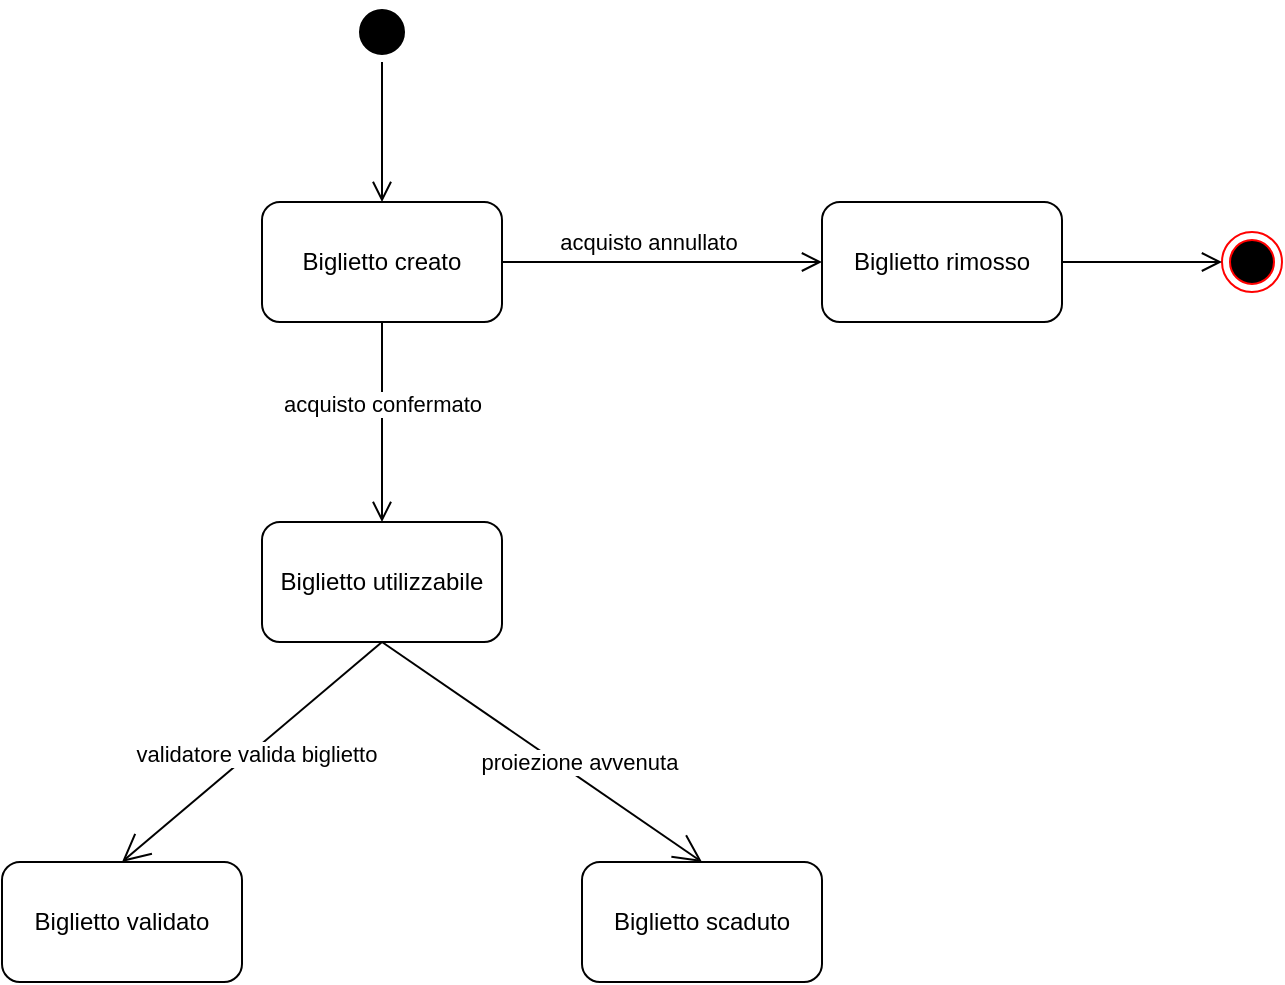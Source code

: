 <mxfile version="22.1.11" type="device">
  <diagram id="0bnCaJhIYmH88uUQy1OH" name="Pagina-1">
    <mxGraphModel dx="1434" dy="746" grid="1" gridSize="10" guides="1" tooltips="1" connect="1" arrows="1" fold="1" page="1" pageScale="1" pageWidth="2336" pageHeight="1654" math="0" shadow="0">
      <root>
        <mxCell id="0" />
        <mxCell id="1" parent="0" />
        <mxCell id="1f_ZKaHB7pscSewvSAbW-1" value="Biglietto validato" style="rounded=1;whiteSpace=wrap;html=1;" parent="1" vertex="1">
          <mxGeometry x="460" y="590" width="120" height="60" as="geometry" />
        </mxCell>
        <mxCell id="1f_ZKaHB7pscSewvSAbW-2" value="Biglietto scaduto" style="rounded=1;whiteSpace=wrap;html=1;" parent="1" vertex="1">
          <mxGeometry x="750" y="590" width="120" height="60" as="geometry" />
        </mxCell>
        <mxCell id="1f_ZKaHB7pscSewvSAbW-3" value="Biglietto utilizzabile" style="rounded=1;whiteSpace=wrap;html=1;" parent="1" vertex="1">
          <mxGeometry x="590" y="420" width="120" height="60" as="geometry" />
        </mxCell>
        <mxCell id="1f_ZKaHB7pscSewvSAbW-4" value="" style="ellipse;html=1;shape=startState;fillColor=#000000;strokeColor=#000000;" parent="1" vertex="1">
          <mxGeometry x="635" y="160" width="30" height="30" as="geometry" />
        </mxCell>
        <mxCell id="1f_ZKaHB7pscSewvSAbW-5" value="" style="edgeStyle=orthogonalEdgeStyle;html=1;verticalAlign=bottom;endArrow=open;endSize=8;strokeColor=#000000;rounded=0;" parent="1" source="1f_ZKaHB7pscSewvSAbW-4" edge="1">
          <mxGeometry relative="1" as="geometry">
            <mxPoint x="650" y="260" as="targetPoint" />
          </mxGeometry>
        </mxCell>
        <mxCell id="1f_ZKaHB7pscSewvSAbW-6" value="" style="endArrow=open;endFill=1;endSize=12;html=1;rounded=0;exitX=0.5;exitY=1;exitDx=0;exitDy=0;entryX=0.5;entryY=0;entryDx=0;entryDy=0;" parent="1" source="1f_ZKaHB7pscSewvSAbW-3" target="1f_ZKaHB7pscSewvSAbW-1" edge="1">
          <mxGeometry width="160" relative="1" as="geometry">
            <mxPoint x="580" y="530" as="sourcePoint" />
            <mxPoint x="740" y="530" as="targetPoint" />
          </mxGeometry>
        </mxCell>
        <mxCell id="1f_ZKaHB7pscSewvSAbW-8" value="validatore valida biglietto" style="edgeLabel;html=1;align=center;verticalAlign=middle;resizable=0;points=[];" parent="1f_ZKaHB7pscSewvSAbW-6" vertex="1" connectable="0">
          <mxGeometry x="-0.01" y="2" relative="1" as="geometry">
            <mxPoint as="offset" />
          </mxGeometry>
        </mxCell>
        <mxCell id="1f_ZKaHB7pscSewvSAbW-7" value="" style="endArrow=open;endFill=1;endSize=12;html=1;rounded=0;exitX=0.5;exitY=1;exitDx=0;exitDy=0;entryX=0.5;entryY=0;entryDx=0;entryDy=0;" parent="1" source="1f_ZKaHB7pscSewvSAbW-3" target="1f_ZKaHB7pscSewvSAbW-2" edge="1">
          <mxGeometry width="160" relative="1" as="geometry">
            <mxPoint x="690" y="510" as="sourcePoint" />
            <mxPoint x="570" y="620" as="targetPoint" />
          </mxGeometry>
        </mxCell>
        <mxCell id="1f_ZKaHB7pscSewvSAbW-9" value="proiezione avvenuta&amp;nbsp;" style="edgeLabel;html=1;align=center;verticalAlign=middle;resizable=0;points=[];" parent="1f_ZKaHB7pscSewvSAbW-7" vertex="1" connectable="0">
          <mxGeometry x="0.026" y="1" relative="1" as="geometry">
            <mxPoint x="17" y="4" as="offset" />
          </mxGeometry>
        </mxCell>
        <mxCell id="udghgPFcTlmUsVo3WqMK-1" value="Biglietto creato" style="rounded=1;whiteSpace=wrap;html=1;" vertex="1" parent="1">
          <mxGeometry x="590" y="260" width="120" height="60" as="geometry" />
        </mxCell>
        <mxCell id="udghgPFcTlmUsVo3WqMK-2" value="" style="edgeStyle=orthogonalEdgeStyle;html=1;verticalAlign=bottom;endArrow=open;endSize=8;strokeColor=#000000;rounded=0;exitX=0.5;exitY=1;exitDx=0;exitDy=0;entryX=0.5;entryY=0;entryDx=0;entryDy=0;" edge="1" parent="1" source="udghgPFcTlmUsVo3WqMK-1" target="1f_ZKaHB7pscSewvSAbW-3">
          <mxGeometry relative="1" as="geometry">
            <mxPoint x="650" y="420" as="targetPoint" />
            <mxPoint x="650" y="320" as="sourcePoint" />
          </mxGeometry>
        </mxCell>
        <mxCell id="udghgPFcTlmUsVo3WqMK-3" value="acquisto confermato" style="edgeLabel;html=1;align=center;verticalAlign=middle;resizable=0;points=[];" vertex="1" connectable="0" parent="udghgPFcTlmUsVo3WqMK-2">
          <mxGeometry x="-0.215" y="1" relative="1" as="geometry">
            <mxPoint x="-1" y="1" as="offset" />
          </mxGeometry>
        </mxCell>
        <mxCell id="udghgPFcTlmUsVo3WqMK-4" value="Biglietto rimosso" style="rounded=1;whiteSpace=wrap;html=1;" vertex="1" parent="1">
          <mxGeometry x="870" y="260" width="120" height="60" as="geometry" />
        </mxCell>
        <mxCell id="udghgPFcTlmUsVo3WqMK-5" value="" style="edgeStyle=orthogonalEdgeStyle;html=1;verticalAlign=bottom;endArrow=open;endSize=8;strokeColor=#000000;rounded=0;entryX=0;entryY=0.5;entryDx=0;entryDy=0;exitX=1;exitY=0.5;exitDx=0;exitDy=0;" edge="1" parent="1" source="udghgPFcTlmUsVo3WqMK-1" target="udghgPFcTlmUsVo3WqMK-4">
          <mxGeometry relative="1" as="geometry">
            <mxPoint x="740" y="360" as="targetPoint" />
            <mxPoint x="740" y="290" as="sourcePoint" />
          </mxGeometry>
        </mxCell>
        <mxCell id="udghgPFcTlmUsVo3WqMK-6" value="acquisto annullato" style="edgeLabel;html=1;align=center;verticalAlign=middle;resizable=0;points=[];" vertex="1" connectable="0" parent="udghgPFcTlmUsVo3WqMK-5">
          <mxGeometry x="-0.086" y="2" relative="1" as="geometry">
            <mxPoint y="-8" as="offset" />
          </mxGeometry>
        </mxCell>
        <mxCell id="udghgPFcTlmUsVo3WqMK-7" value="" style="ellipse;html=1;shape=endState;fillColor=#000000;strokeColor=#ff0000;" vertex="1" parent="1">
          <mxGeometry x="1070" y="275" width="30" height="30" as="geometry" />
        </mxCell>
        <mxCell id="udghgPFcTlmUsVo3WqMK-8" value="" style="edgeStyle=orthogonalEdgeStyle;html=1;verticalAlign=bottom;endArrow=open;endSize=8;strokeColor=#000000;rounded=0;entryX=0;entryY=0.5;entryDx=0;entryDy=0;exitX=1;exitY=0.5;exitDx=0;exitDy=0;" edge="1" parent="1" source="udghgPFcTlmUsVo3WqMK-4" target="udghgPFcTlmUsVo3WqMK-7">
          <mxGeometry relative="1" as="geometry">
            <mxPoint x="980" y="430" as="targetPoint" />
            <mxPoint x="980" y="360" as="sourcePoint" />
          </mxGeometry>
        </mxCell>
      </root>
    </mxGraphModel>
  </diagram>
</mxfile>

